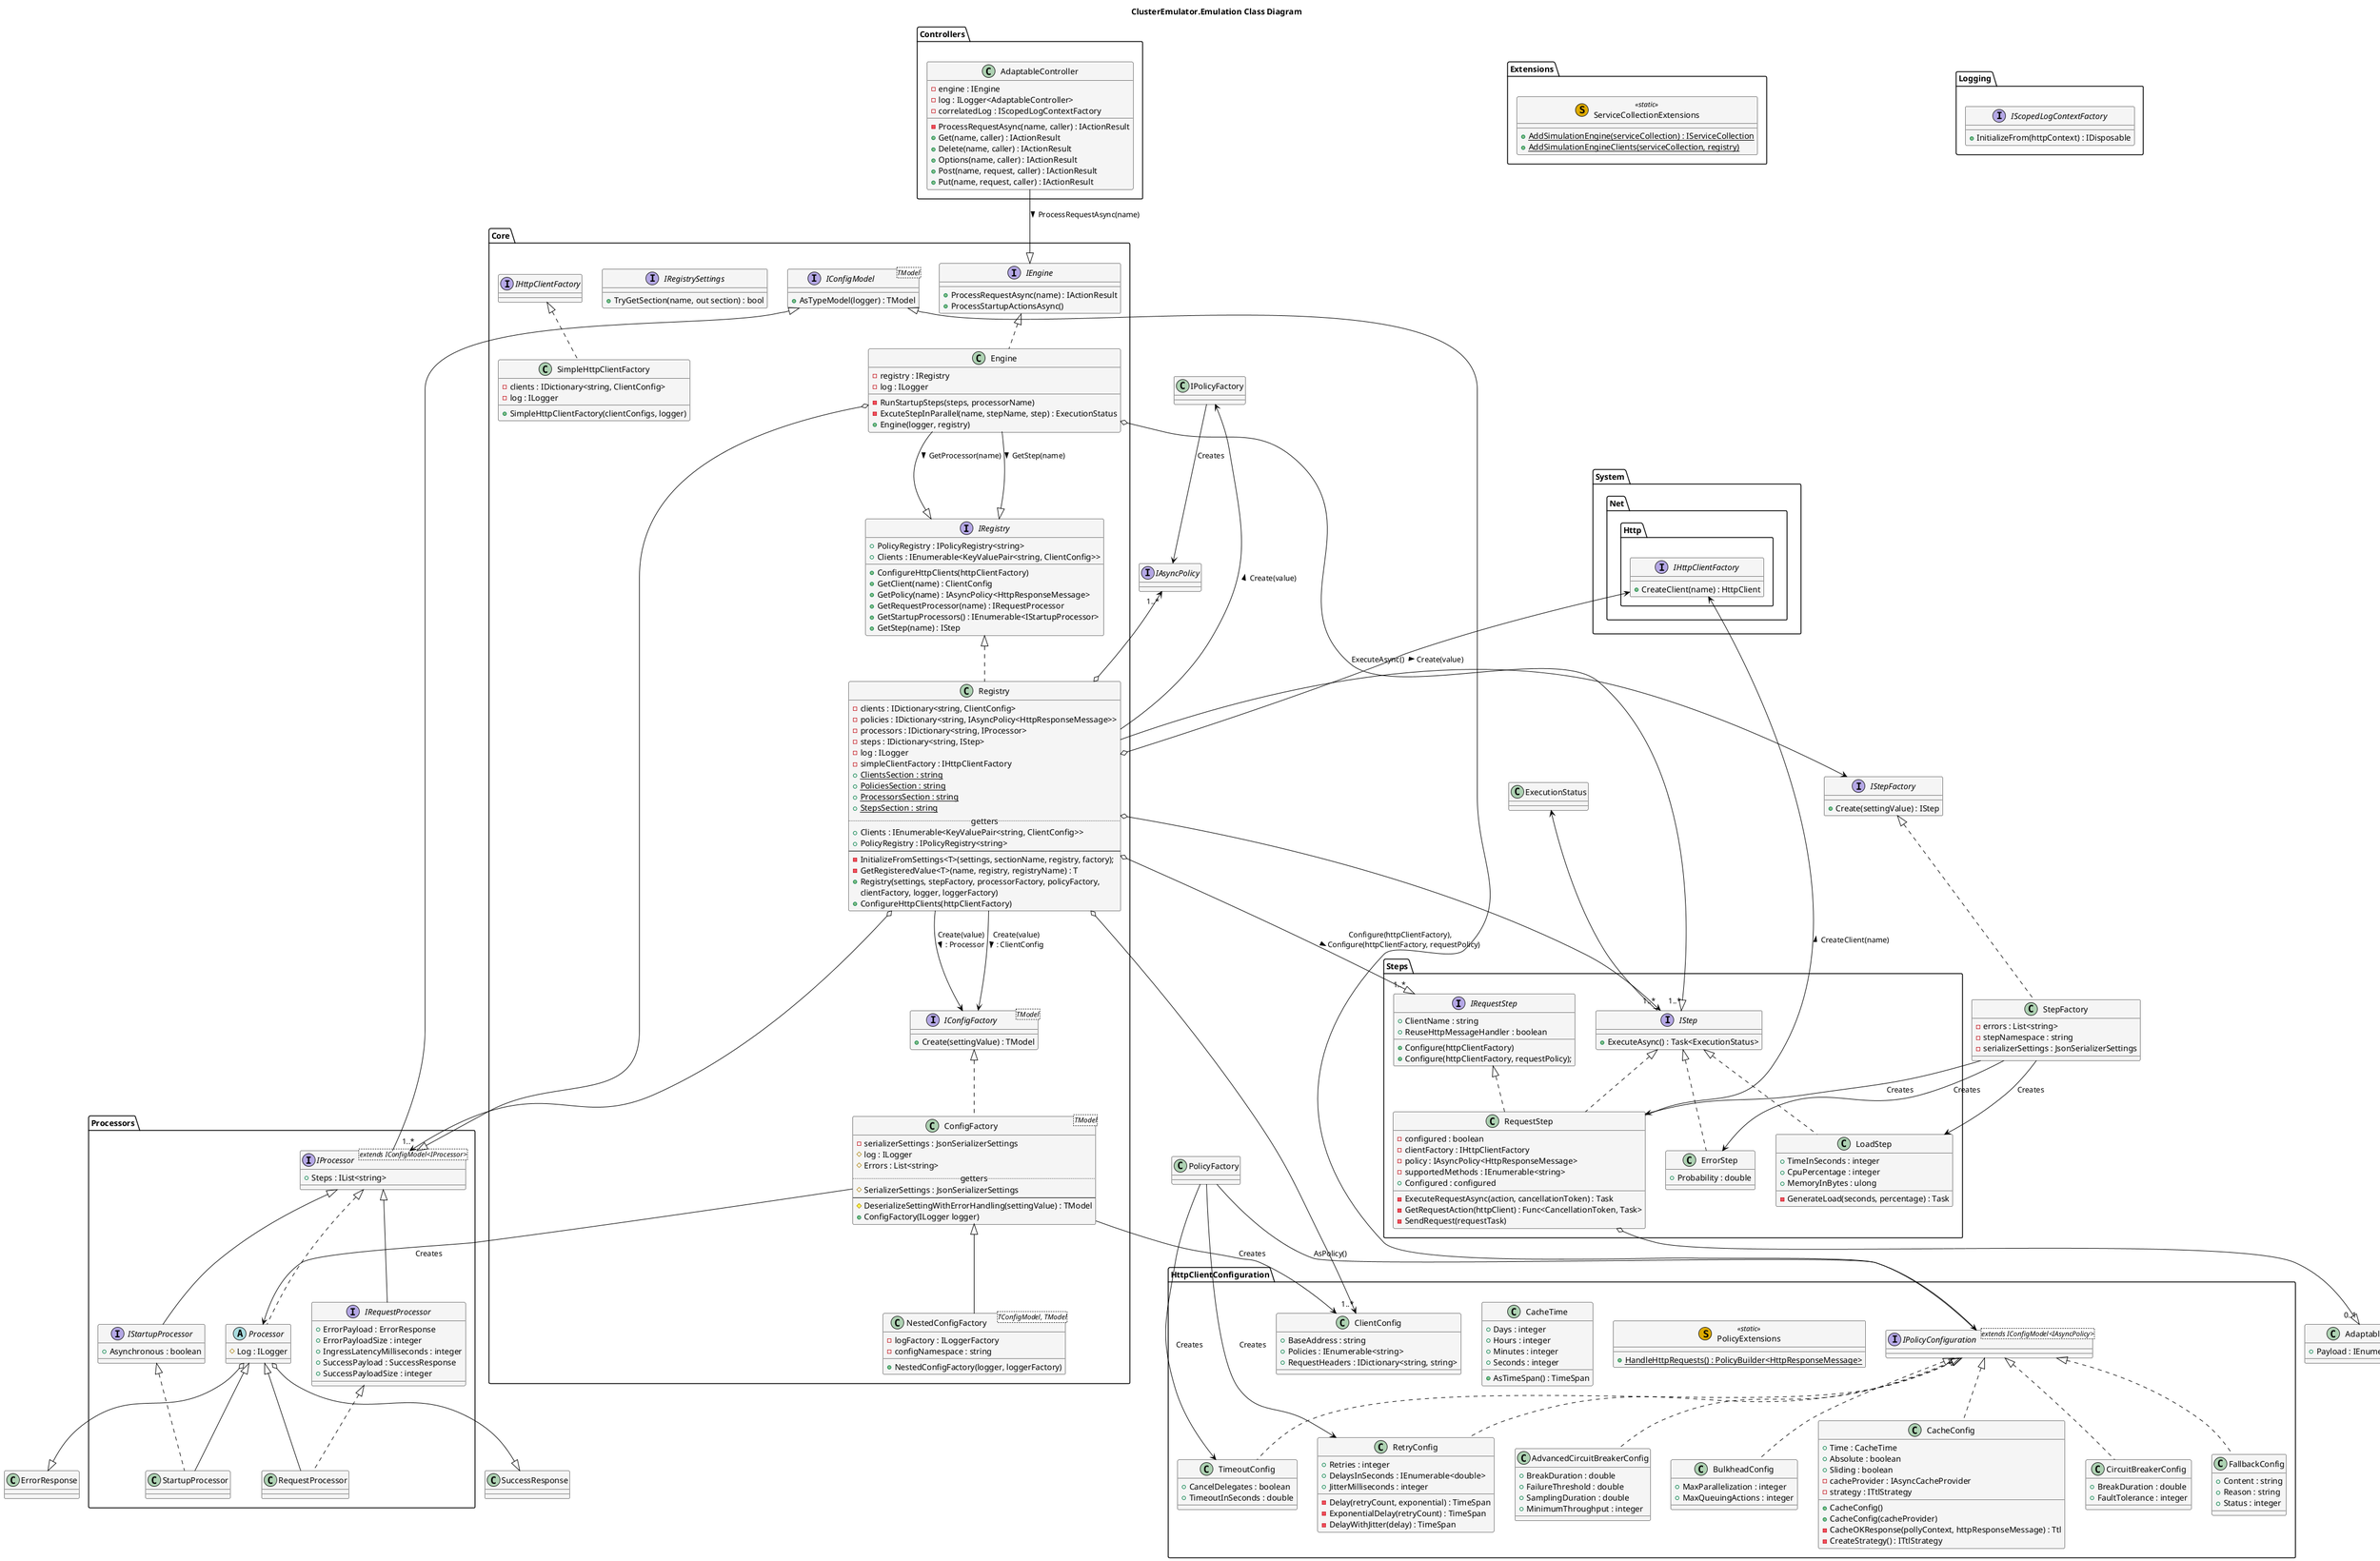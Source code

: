 @startuml

skinparam class {
    FontName Arial
    BorderColor black
    BackgroundColor whitesmoke
    ArrowColor black
}

title ClusterEmulator.Emulation Class Diagram


namespace Controllers {
    class AdaptableController {
        - engine : IEngine
        - log : ILogger<AdaptableController>
        - correlatedLog : IScopedLogContextFactory
        - ProcessRequestAsync(name, caller) : IActionResult
        + Get(name, caller) : IActionResult
        + Delete(name, caller) : IActionResult
        + Options(name, caller) : IActionResult
        + Post(name, request, caller) : IActionResult
        + Put(name, request, caller) : IActionResult
    }
}

namespace Core {
    interface IConfigFactory<TModel> {
        + Create(settingValue) : TModel
    }

    class ConfigFactory<TModel> implements IConfigFactory {
        - serializerSettings : JsonSerializerSettings
        # log : ILogger
        # Errors : List<string>
        ..getters..
        # SerializerSettings : JsonSerializerSettings
        ----
        # DeserializeSettingWithErrorHandling(settingValue) : TModel
        + ConfigFactory(ILogger logger)
    }

    interface IEngine {
        + ProcessRequestAsync(name) : IActionResult
        + ProcessStartupActionsAsync()
    }

    class Engine implements IEngine {
        - registry : IRegistry
        - log : ILogger
        - RunStartupSteps(steps, processorName)
        - ExcuteStepInParallel(name, stepName, step) : ExecutionStatus
        + Engine(logger, registry)
    }

    interface IConfigModel<TModel> {
        + AsTypeModel(logger) : TModel
    }

    interface IRegistry {
        + PolicyRegistry : IPolicyRegistry<string>
        + Clients : IEnumerable<KeyValuePair<string, ClientConfig>>
        + ConfigureHttpClients(httpClientFactory)
        + GetClient(name) : ClientConfig
        + GetPolicy(name) : IAsyncPolicy<HttpResponseMessage>
        + GetRequestProcessor(name) : IRequestProcessor
        + GetStartupProcessors() : IEnumerable<IStartupProcessor>
        + GetStep(name) : IStep
    }

    interface IRegistrySettings {
        + TryGetSection(name, out section) : bool
    }

    class Registry implements IRegistry {
        - clients : IDictionary<string, ClientConfig>
        - policies : IDictionary<string, IAsyncPolicy<HttpResponseMessage>>
        - processors : IDictionary<string, IProcessor>
        - steps : IDictionary<string, IStep>
        - log : ILogger
        - simpleClientFactory : IHttpClientFactory
        + {static} ClientsSection : string
        + {static} PoliciesSection : string
        + {static} ProcessorsSection : string
        + {static} StepsSection : string
        ..getters..
        + Clients : IEnumerable<KeyValuePair<string, ClientConfig>>
        + PolicyRegistry : IPolicyRegistry<string>
        ----
        - InitializeFromSettings<T>(settings, sectionName, registry, factory);
        - GetRegisteredValue<T>(name, registry, registryName) : T
        + Registry(settings, stepFactory, processorFactory, policyFactory,
        clientFactory, logger, loggerFactory)
        + ConfigureHttpClients(httpClientFactory)
    }

    class NestedConfigFactory<TConfigModel, TModel> extends ConfigFactory {
        - logFactory : ILoggerFactory
        - configNamespace : string
        + NestedConfigFactory(logger, loggerFactory)        
    }

    class SimpleHttpClientFactory implements IHttpClientFactory {
        - clients : IDictionary<string, ClientConfig>
        - log : ILogger
        + SimpleHttpClientFactory(clientConfigs, logger)
    }
}


namespace Extensions {
    class ServiceCollectionExtensions << (S,#DDAA00) static >> {
        + {static} AddSimulationEngine(serviceCollection) : IServiceCollection
        + {static} AddSimulationEngineClients(serviceCollection, registry)
    }
}


namespace System.Net.Http {
    interface IHttpClientFactory {
        + CreateClient(name) : HttpClient
    }
}


interface IAsyncPolicy

namespace HttpClientConfiguration {
    interface IPolicyConfiguration<extends IConfigModel<IAsyncPolicy>> extends Core.IConfigModel

    class PolicyExtensions << (S,#DDAA00) static >> {
        + {static} HandleHttpRequests() : PolicyBuilder<HttpResponseMessage>
    }

    class AdvancedCircuitBreakerConfig implements IPolicyConfiguration {
        + BreakDuration : double
        + FailureThreshold : double
        + SamplingDuration : double
        + MinimumThroughput : integer
    }

    class BulkheadConfig implements IPolicyConfiguration {
        + MaxParallelization : integer
        + MaxQueuingActions : integer
    }

    class CacheConfig implements IPolicyConfiguration {
        + Time : CacheTime
        + Absolute : boolean
        + Sliding : boolean
        - cacheProvider : IAsyncCacheProvider
        - strategy : ITtlStrategy
        + CacheConfig()
        + CacheConfig(cacheProvider)
        - CacheOKResponse(pollyContext, httpResponseMessage) : Ttl
        - CreateStrategy() : ITtlStrategy
    }

    class CacheTime {
        + Days : integer
        + Hours : integer
        + Minutes : integer
        + Seconds : integer
        + AsTimeSpan() : TimeSpan
    }

    class CircuitBreakerConfig implements IPolicyConfiguration {
        + BreakDuration : double
        + FaultTolerance : integer        
    }

    class FallbackConfig implements IPolicyConfiguration { 
        + Content : string
        + Reason : string
        + Status : integer        
    }

    class RetryConfig implements IPolicyConfiguration {
        + Retries : integer
        + DelaysInSeconds : IEnumerable<double>
        + JitterMilliseconds : integer
        - Delay(retryCount, exponential) : TimeSpan
        - ExponentialDelay(retryCount) : TimeSpan
        - DelayWithJitter(delay) : TimeSpan
    }

    class TimeoutConfig implements IPolicyConfiguration {
        + CancelDelegates : boolean
        + TimeoutInSeconds : double
    }

    class ClientConfig {
        + BaseAddress : string
        + Policies : IEnumerable<string>
        + RequestHeaders : IDictionary<string, string>
    }
}

namespace Logging {
    interface IScopedLogContextFactory {
        + InitializeFrom(httpContext) : IDisposable
    }
}

namespace Processors {
    interface IProcessor<extends IConfigModel<IProcessor>> extends Core.IConfigModel {
        + Steps : IList<string>
    }

    interface IRequestProcessor extends IProcessor {        
        + ErrorPayload : ErrorResponse
        + ErrorPayloadSize : integer
        + IngressLatencyMilliseconds : integer
        + SuccessPayload : SuccessResponse
        + SuccessPayloadSize : integer
    }

    interface IStartupProcessor extends IProcessor {
        + Asynchronous : boolean
    }

    abstract class Processor implements IProcessor {
        # Log : ILogger
    }

    class RequestProcessor extends Processor implements IRequestProcessor

    class StartupProcessor extends Processor implements IStartupProcessor
}

namespace Steps {
    interface IStep {
        + ExecuteAsync() : Task<ExecutionStatus>
    }

    interface IRequestStep {
        + ClientName : string
        + ReuseHttpMessageHandler : boolean
        + Configure(httpClientFactory)
        + Configure(httpClientFactory, requestPolicy);
    }

    class RequestStep implements IStep, IRequestStep {
        - configured : boolean
        - clientFactory : IHttpClientFactory
        - policy : IAsyncPolicy<HttpResponseMessage>
        - supportedMethods : IEnumerable<string>
        + Configured : configured
        - ExecuteRequestAsync(action, cancellationToken) : Task
        - GetRequestAction(httpClient) : Func<CancellationToken, Task>
        - SendRequest(requestTask)
    }

    class LoadStep implements IStep {
        + TimeInSeconds : integer
        + CpuPercentage : integer
        + MemoryInBytes : ulong
        - GenerateLoad(seconds, percentage) : Task
    }

    class ErrorStep implements IStep {
        + Probability : double
    }
}


interface IStepFactory {
    + Create(settingValue) : IStep
}

class StepFactory implements IStepFactory {
    - errors : List<string>
    - stepNamespace : string
    - serializerSettings : JsonSerializerSettings
}


class AdaptableRequest {
    + Payload : IEnumerable<string>
}




Controllers.AdaptableController --|> Core.IEngine : ProcessRequestAsync(name) >

Core.Engine --|> Core.IRegistry : GetProcessor(name) >
Core.Engine o--|> Processors.IProcessor
Core.Engine --|> Core.IRegistry : GetStep(name) >
Core.Engine o--|> "1..*" Steps.IStep : ExecuteAsync()

Core.Registry --> Core.IConfigFactory : Create(value)\n : Processor >
Core.Registry --> Core.IConfigFactory : Create(value)\n : ClientConfig >
Core.Registry --> IStepFactory : Create(value) >
IPolicyFactory <-- Core.Registry : Create(value) <
System.Net.Http.IHttpClientFactory <--o Core.Registry
Core.Registry o--> "1..*" Steps.IStep
Core.Registry o--> "1..*" Processors.IProcessor
Core.Registry o--> "1..*" HttpClientConfiguration.ClientConfig
IAsyncPolicy "1..*" <--o Core.Registry
Core.Registry o--|> "1..*" Steps.IRequestStep : Configure(httpClientFactory),\nConfigure(httpClientFactory, requestPolicy)  >

Processors.Processor o--|> SuccessResponse
Processors.Processor o--|> ErrorResponse

ExecutionStatus <-- Steps.IStep

Steps.RequestStep --> System.Net.Http.IHttpClientFactory : CreateClient(name) >
Steps.RequestStep o--|> "0..1" AdaptableRequest

Core.ConfigFactory --> Processors.Processor : Creates
Core.ConfigFactory --> ClientConfig : Creates
StepFactory --> Steps.RequestStep : Creates
StepFactory --> Steps.LoadStep : Creates
StepFactory --> Steps.ErrorStep : Creates
IPolicyFactory --> IAsyncPolicy : Creates

PolicyFactory --> HttpClientConfiguration.RetryConfig : Creates
PolicyFactory --> HttpClientConfiguration.TimeoutConfig : Creates
PolicyFactory --> HttpClientConfiguration.IPolicyConfiguration : AsPolicy()

@enduml